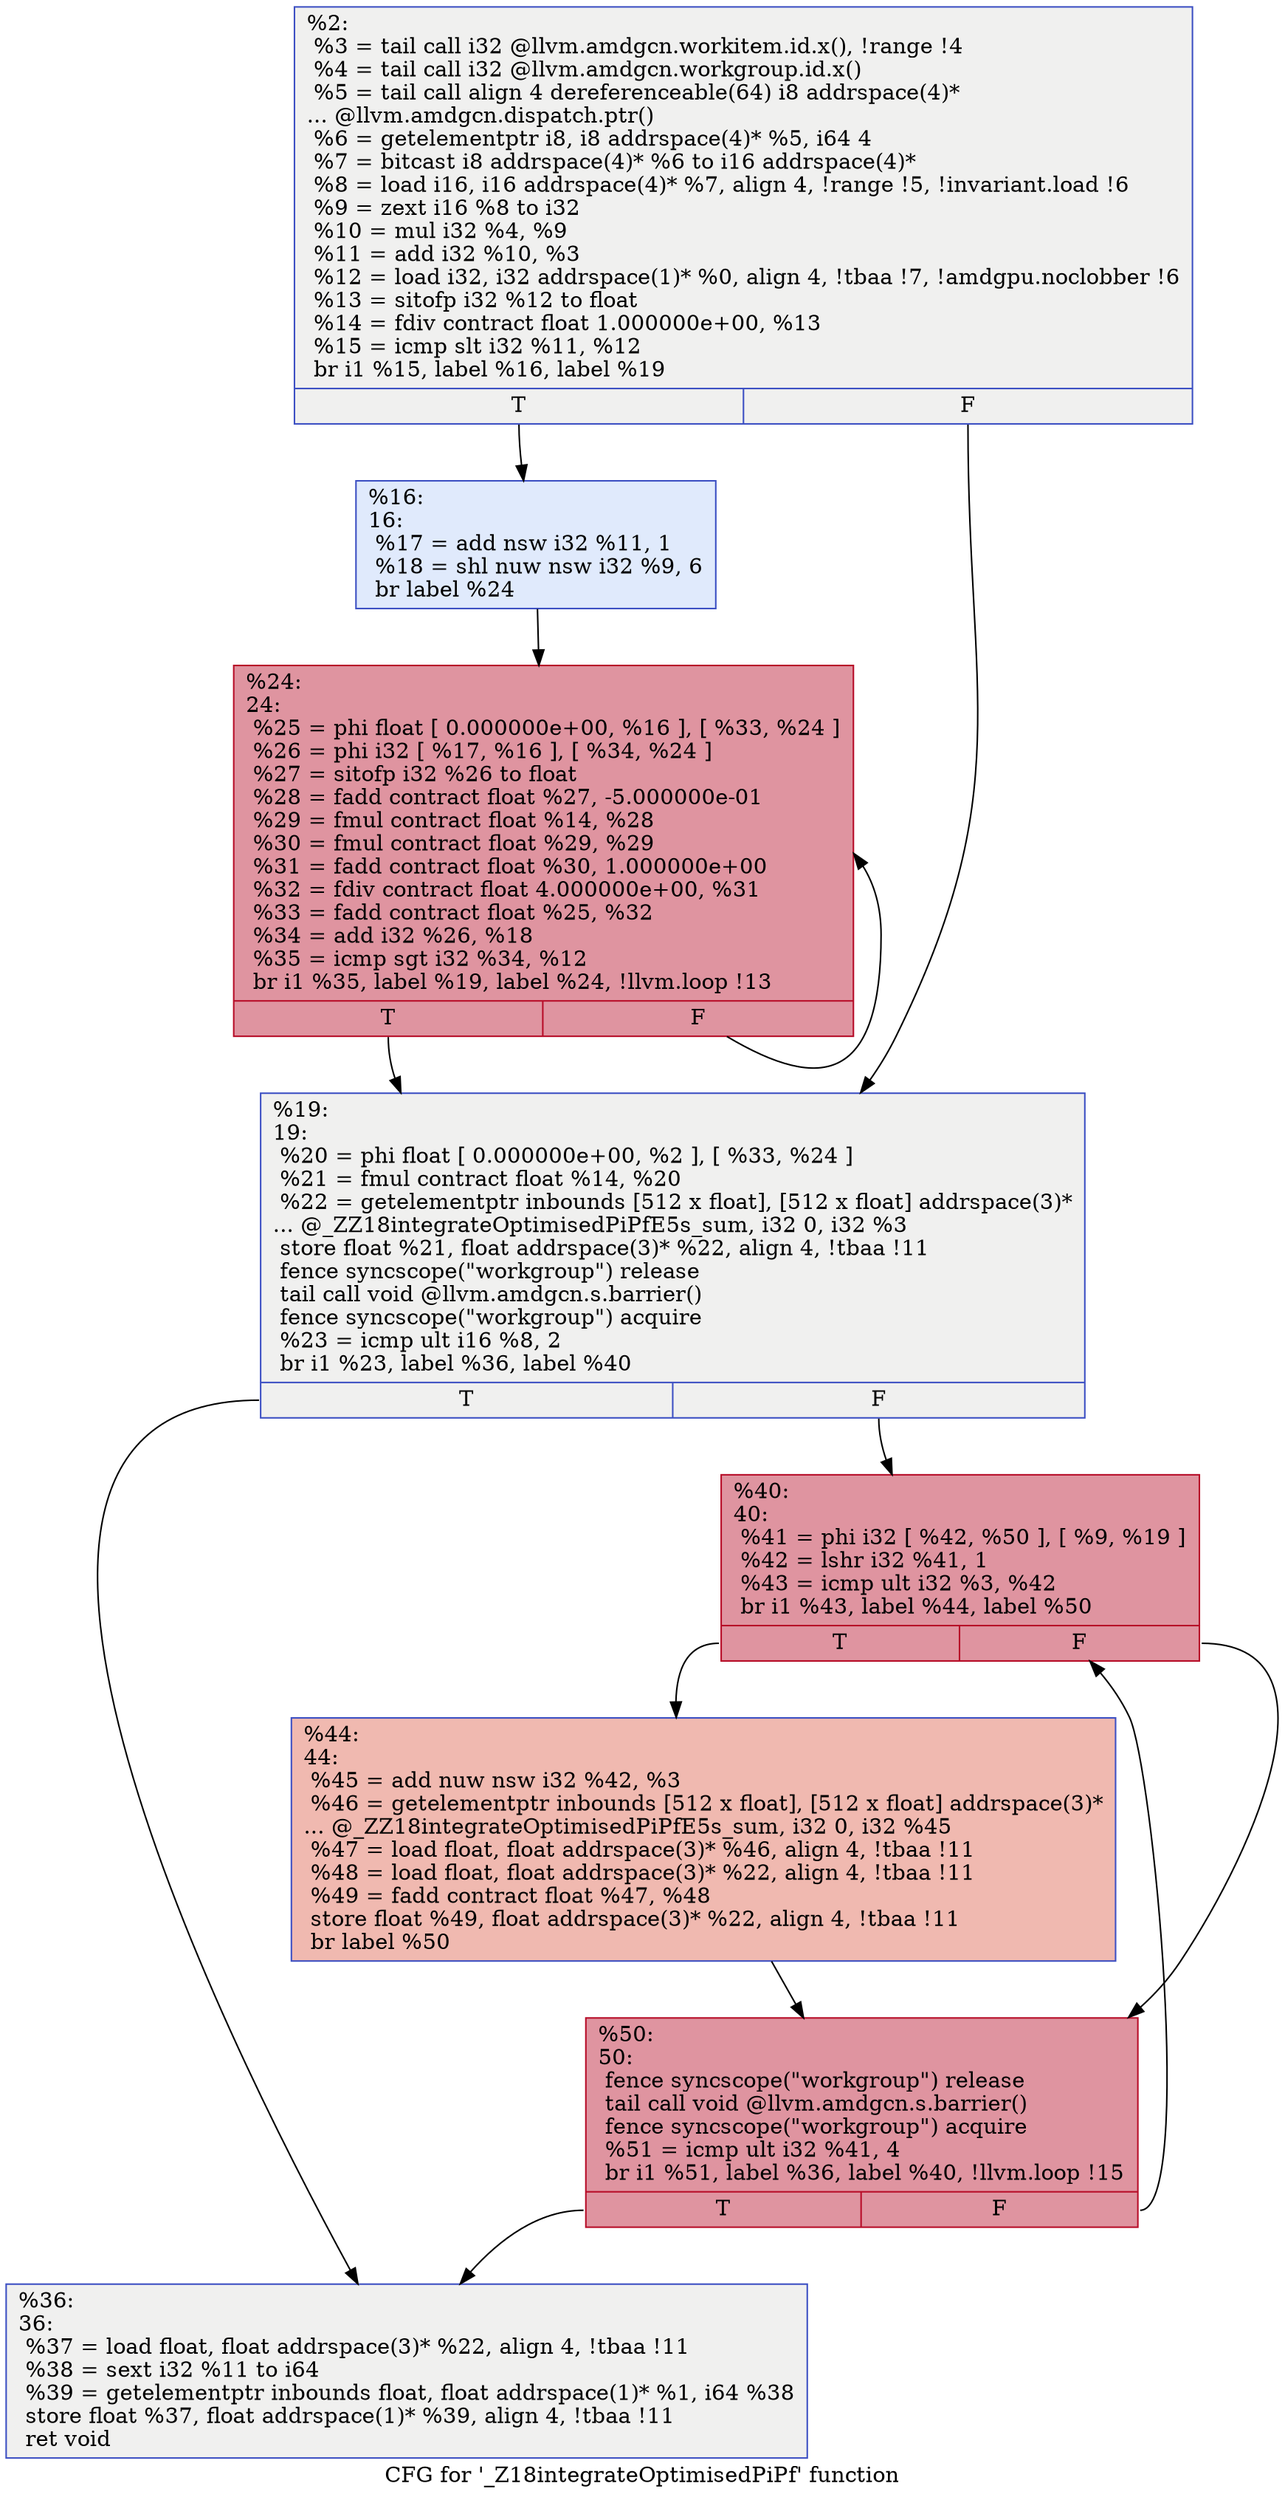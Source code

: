 digraph "CFG for '_Z18integrateOptimisedPiPf' function" {
	label="CFG for '_Z18integrateOptimisedPiPf' function";

	Node0x5ad04a0 [shape=record,color="#3d50c3ff", style=filled, fillcolor="#dedcdb70",label="{%2:\l  %3 = tail call i32 @llvm.amdgcn.workitem.id.x(), !range !4\l  %4 = tail call i32 @llvm.amdgcn.workgroup.id.x()\l  %5 = tail call align 4 dereferenceable(64) i8 addrspace(4)*\l... @llvm.amdgcn.dispatch.ptr()\l  %6 = getelementptr i8, i8 addrspace(4)* %5, i64 4\l  %7 = bitcast i8 addrspace(4)* %6 to i16 addrspace(4)*\l  %8 = load i16, i16 addrspace(4)* %7, align 4, !range !5, !invariant.load !6\l  %9 = zext i16 %8 to i32\l  %10 = mul i32 %4, %9\l  %11 = add i32 %10, %3\l  %12 = load i32, i32 addrspace(1)* %0, align 4, !tbaa !7, !amdgpu.noclobber !6\l  %13 = sitofp i32 %12 to float\l  %14 = fdiv contract float 1.000000e+00, %13\l  %15 = icmp slt i32 %11, %12\l  br i1 %15, label %16, label %19\l|{<s0>T|<s1>F}}"];
	Node0x5ad04a0:s0 -> Node0x5ad3770;
	Node0x5ad04a0:s1 -> Node0x5ad3800;
	Node0x5ad3770 [shape=record,color="#3d50c3ff", style=filled, fillcolor="#b9d0f970",label="{%16:\l16:                                               \l  %17 = add nsw i32 %11, 1\l  %18 = shl nuw nsw i32 %9, 6\l  br label %24\l}"];
	Node0x5ad3770 -> Node0x5ad3b10;
	Node0x5ad3800 [shape=record,color="#3d50c3ff", style=filled, fillcolor="#dedcdb70",label="{%19:\l19:                                               \l  %20 = phi float [ 0.000000e+00, %2 ], [ %33, %24 ]\l  %21 = fmul contract float %14, %20\l  %22 = getelementptr inbounds [512 x float], [512 x float] addrspace(3)*\l... @_ZZ18integrateOptimisedPiPfE5s_sum, i32 0, i32 %3\l  store float %21, float addrspace(3)* %22, align 4, !tbaa !11\l  fence syncscope(\"workgroup\") release\l  tail call void @llvm.amdgcn.s.barrier()\l  fence syncscope(\"workgroup\") acquire\l  %23 = icmp ult i16 %8, 2\l  br i1 %23, label %36, label %40\l|{<s0>T|<s1>F}}"];
	Node0x5ad3800:s0 -> Node0x5ad43f0;
	Node0x5ad3800:s1 -> Node0x5ad4480;
	Node0x5ad3b10 [shape=record,color="#b70d28ff", style=filled, fillcolor="#b70d2870",label="{%24:\l24:                                               \l  %25 = phi float [ 0.000000e+00, %16 ], [ %33, %24 ]\l  %26 = phi i32 [ %17, %16 ], [ %34, %24 ]\l  %27 = sitofp i32 %26 to float\l  %28 = fadd contract float %27, -5.000000e-01\l  %29 = fmul contract float %14, %28\l  %30 = fmul contract float %29, %29\l  %31 = fadd contract float %30, 1.000000e+00\l  %32 = fdiv contract float 4.000000e+00, %31\l  %33 = fadd contract float %25, %32\l  %34 = add i32 %26, %18\l  %35 = icmp sgt i32 %34, %12\l  br i1 %35, label %19, label %24, !llvm.loop !13\l|{<s0>T|<s1>F}}"];
	Node0x5ad3b10:s0 -> Node0x5ad3800;
	Node0x5ad3b10:s1 -> Node0x5ad3b10;
	Node0x5ad43f0 [shape=record,color="#3d50c3ff", style=filled, fillcolor="#dedcdb70",label="{%36:\l36:                                               \l  %37 = load float, float addrspace(3)* %22, align 4, !tbaa !11\l  %38 = sext i32 %11 to i64\l  %39 = getelementptr inbounds float, float addrspace(1)* %1, i64 %38\l  store float %37, float addrspace(1)* %39, align 4, !tbaa !11\l  ret void\l}"];
	Node0x5ad4480 [shape=record,color="#b70d28ff", style=filled, fillcolor="#b70d2870",label="{%40:\l40:                                               \l  %41 = phi i32 [ %42, %50 ], [ %9, %19 ]\l  %42 = lshr i32 %41, 1\l  %43 = icmp ult i32 %3, %42\l  br i1 %43, label %44, label %50\l|{<s0>T|<s1>F}}"];
	Node0x5ad4480:s0 -> Node0x5ad5a00;
	Node0x5ad4480:s1 -> Node0x5ad57e0;
	Node0x5ad5a00 [shape=record,color="#3d50c3ff", style=filled, fillcolor="#de614d70",label="{%44:\l44:                                               \l  %45 = add nuw nsw i32 %42, %3\l  %46 = getelementptr inbounds [512 x float], [512 x float] addrspace(3)*\l... @_ZZ18integrateOptimisedPiPfE5s_sum, i32 0, i32 %45\l  %47 = load float, float addrspace(3)* %46, align 4, !tbaa !11\l  %48 = load float, float addrspace(3)* %22, align 4, !tbaa !11\l  %49 = fadd contract float %47, %48\l  store float %49, float addrspace(3)* %22, align 4, !tbaa !11\l  br label %50\l}"];
	Node0x5ad5a00 -> Node0x5ad57e0;
	Node0x5ad57e0 [shape=record,color="#b70d28ff", style=filled, fillcolor="#b70d2870",label="{%50:\l50:                                               \l  fence syncscope(\"workgroup\") release\l  tail call void @llvm.amdgcn.s.barrier()\l  fence syncscope(\"workgroup\") acquire\l  %51 = icmp ult i32 %41, 4\l  br i1 %51, label %36, label %40, !llvm.loop !15\l|{<s0>T|<s1>F}}"];
	Node0x5ad57e0:s0 -> Node0x5ad43f0;
	Node0x5ad57e0:s1 -> Node0x5ad4480;
}
